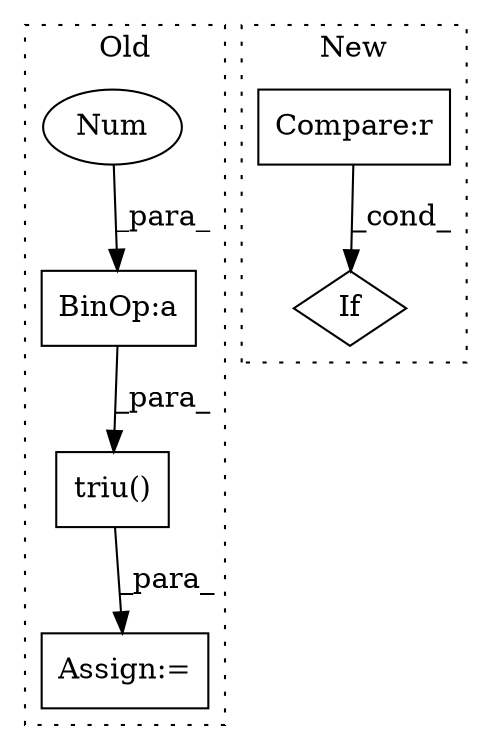 digraph G {
subgraph cluster0 {
1 [label="triu()" a="75" s="16547,16620" l="19,13" shape="box"];
4 [label="Assign:=" a="68" s="17176" l="3" shape="box"];
5 [label="BinOp:a" a="82" s="16613" l="4" shape="box"];
6 [label="Num" a="76" s="16617" l="3" shape="ellipse"];
label = "Old";
style="dotted";
}
subgraph cluster1 {
2 [label="If" a="96" s="37555" l="3" shape="diamond"];
3 [label="Compare:r" a="40" s="37558" l="22" shape="box"];
label = "New";
style="dotted";
}
1 -> 4 [label="_para_"];
3 -> 2 [label="_cond_"];
5 -> 1 [label="_para_"];
6 -> 5 [label="_para_"];
}